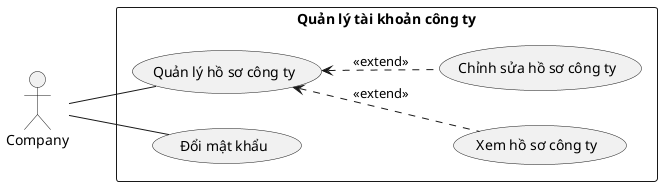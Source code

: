 @startuml QuanLyTaiKhoanCongTy
left to right direction
actor congTy as "Company"
rectangle "Quản lý tài khoản công ty"{
    usecase quanLyHoSoCongTy as "Quản lý hồ sơ công ty"
    usecase doiMatKhau as "Đổi mật khẩu"
    usecase xemHoSoCongTy as "Xem hồ sơ công ty"
    usecase chinhSuHoSoCongTy as "Chỉnh sửa hồ sơ công ty"
}
congTy -- quanLyHoSoCongTy
congTy -- doiMatKhau
quanLyHoSoCongTy <.. xemHoSoCongTy: <<extend>>
quanLyHoSoCongTy <.. chinhSuHoSoCongTy: <<extend>>